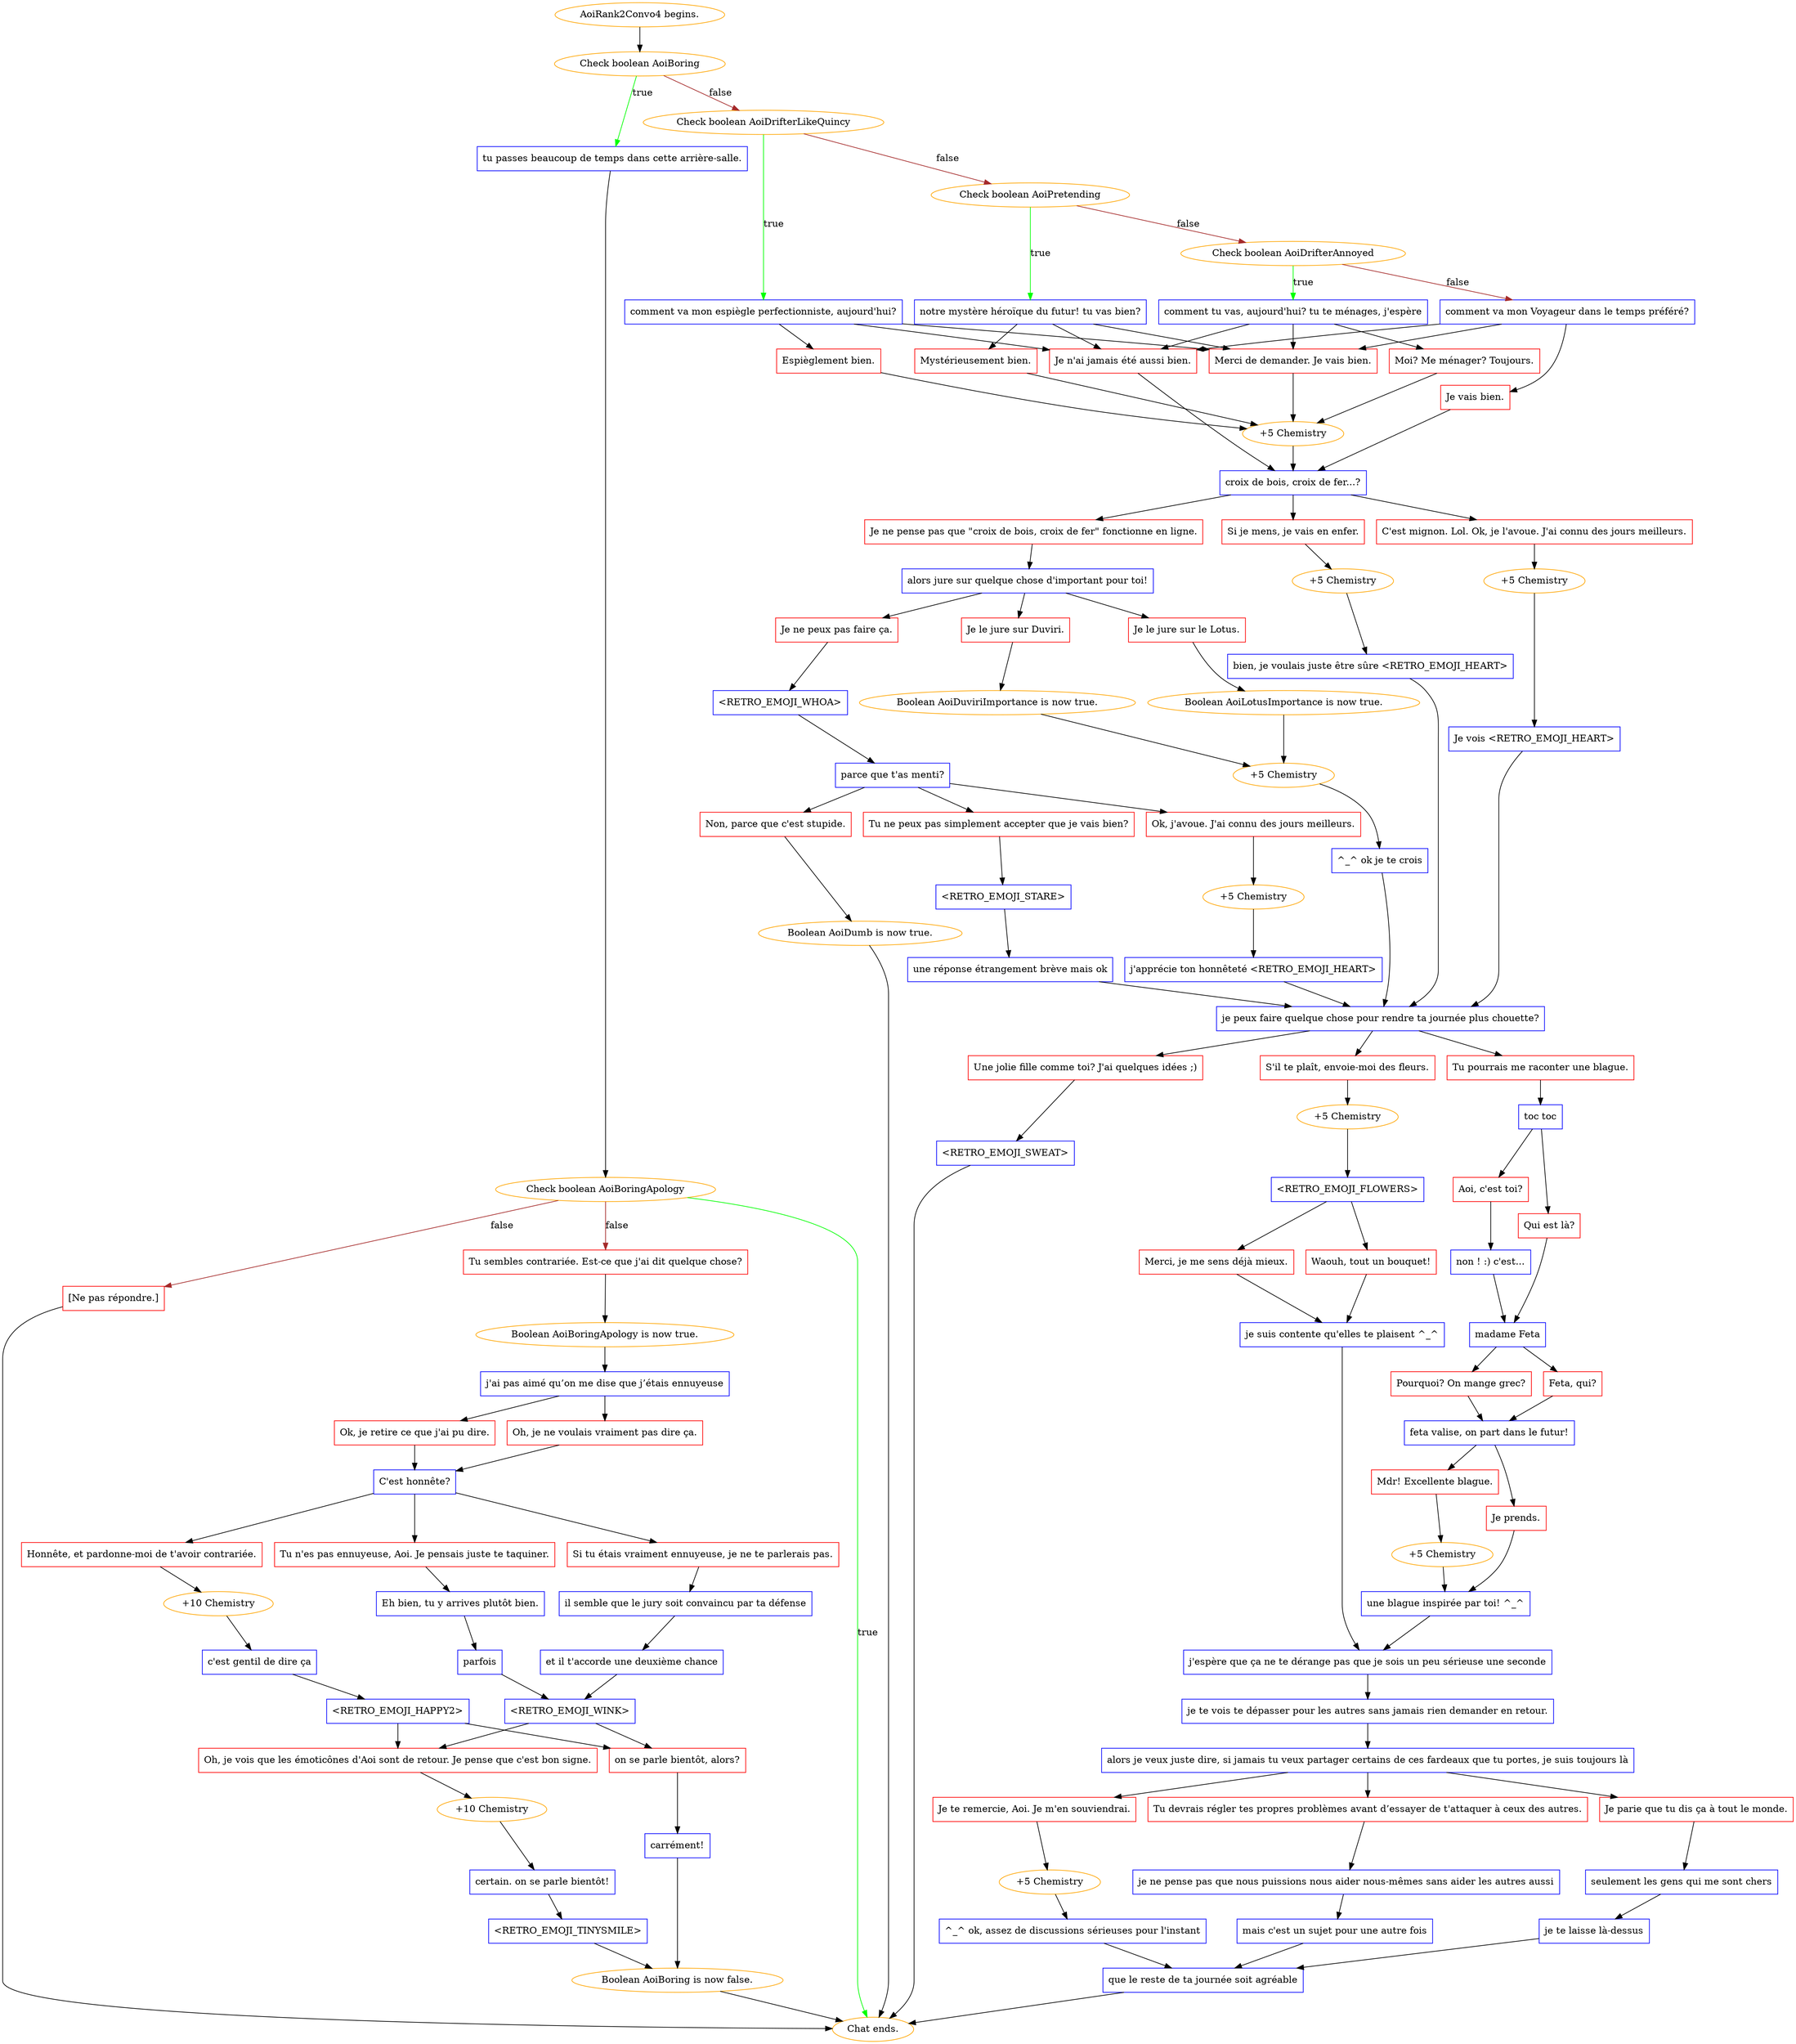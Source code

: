 digraph {
	"AoiRank2Convo4 begins." [color=orange];
		"AoiRank2Convo4 begins." -> j2444192993;
	j2444192993 [label="Check boolean AoiBoring",color=orange];
		j2444192993 -> j681573289 [label=true,color=green];
		j2444192993 -> j748990130 [label=false,color=brown];
	j681573289 [label="tu passes beaucoup de temps dans cette arrière-salle.",shape=box,color=blue];
		j681573289 -> j2670735249;
	j748990130 [label="Check boolean AoiDrifterLikeQuincy",color=orange];
		j748990130 -> j368512597 [label=true,color=green];
		j748990130 -> j1686413138 [label=false,color=brown];
	j2670735249 [label="Check boolean AoiBoringApology",color=orange];
		j2670735249 -> "Chat ends." [label=true,color=green];
		j2670735249 -> j1998914123 [label=false,color=brown];
		j2670735249 -> j94287996 [label=false,color=brown];
	j368512597 [label="comment va mon espiègle perfectionniste, aujourd'hui?",shape=box,color=blue];
		j368512597 -> j1210689132;
		j368512597 -> j271519251;
		j368512597 -> j3929107462;
	j1686413138 [label="Check boolean AoiPretending",color=orange];
		j1686413138 -> j3896551540 [label=true,color=green];
		j1686413138 -> j2989236235 [label=false,color=brown];
	"Chat ends." [color=orange];
	j1998914123 [label="Tu sembles contrariée. Est-ce que j'ai dit quelque chose?",shape=box,color=red];
		j1998914123 -> j3733936603;
	j94287996 [label="[Ne pas répondre.]",shape=box,color=red];
		j94287996 -> "Chat ends.";
	j1210689132 [label="Espièglement bien.",shape=box,color=red];
		j1210689132 -> j1900758129;
	j271519251 [label="Merci de demander. Je vais bien.",shape=box,color=red];
		j271519251 -> j1900758129;
	j3929107462 [label="Je n'ai jamais été aussi bien.",shape=box,color=red];
		j3929107462 -> j3746542518;
	j3896551540 [label="notre mystère héroïque du futur! tu vas bien?",shape=box,color=blue];
		j3896551540 -> j1026452140;
		j3896551540 -> j271519251;
		j3896551540 -> j3929107462;
	j2989236235 [label="Check boolean AoiDrifterAnnoyed",color=orange];
		j2989236235 -> j3674144504 [label=true,color=green];
		j2989236235 -> j1132559038 [label=false,color=brown];
	j3733936603 [label="Boolean AoiBoringApology is now true.",color=orange];
		j3733936603 -> j3662930106;
	j1900758129 [label="+5 Chemistry",color=orange];
		j1900758129 -> j3746542518;
	j3746542518 [label="croix de bois, croix de fer...?",shape=box,color=blue];
		j3746542518 -> j4137315895;
		j3746542518 -> j803202362;
		j3746542518 -> j3968626284;
	j1026452140 [label="Mystérieusement bien.",shape=box,color=red];
		j1026452140 -> j1900758129;
	j3674144504 [label="comment tu vas, aujourd'hui? tu te ménages, j'espère",shape=box,color=blue];
		j3674144504 -> j524031029;
		j3674144504 -> j271519251;
		j3674144504 -> j3929107462;
	j1132559038 [label="comment va mon Voyageur dans le temps préféré?",shape=box,color=blue];
		j1132559038 -> j856001524;
		j1132559038 -> j271519251;
		j1132559038 -> j3929107462;
	j3662930106 [label="j'ai pas aimé qu’on me dise que j’étais ennuyeuse",shape=box,color=blue];
		j3662930106 -> j1363758286;
		j3662930106 -> j335245491;
	j4137315895 [label="Si je mens, je vais en enfer.",shape=box,color=red];
		j4137315895 -> j1228003504;
	j803202362 [label="C'est mignon. Lol. Ok, je l'avoue. J'ai connu des jours meilleurs.",shape=box,color=red];
		j803202362 -> j2674891704;
	j3968626284 [label="Je ne pense pas que \"croix de bois, croix de fer\" fonctionne en ligne.",shape=box,color=red];
		j3968626284 -> j758409590;
	j524031029 [label="Moi? Me ménager? Toujours.",shape=box,color=red];
		j524031029 -> j1900758129;
	j856001524 [label="Je vais bien.",shape=box,color=red];
		j856001524 -> j3746542518;
	j1363758286 [label="Oh, je ne voulais vraiment pas dire ça.",shape=box,color=red];
		j1363758286 -> j3213329274;
	j335245491 [label="Ok, je retire ce que j'ai pu dire.",shape=box,color=red];
		j335245491 -> j3213329274;
	j1228003504 [label="+5 Chemistry",color=orange];
		j1228003504 -> j2709440502;
	j2674891704 [label="+5 Chemistry",color=orange];
		j2674891704 -> j2300398102;
	j758409590 [label="alors jure sur quelque chose d'important pour toi!",shape=box,color=blue];
		j758409590 -> j1524719296;
		j758409590 -> j794267084;
		j758409590 -> j321543520;
	j3213329274 [label="C'est honnête?",shape=box,color=blue];
		j3213329274 -> j648884069;
		j3213329274 -> j139522590;
		j3213329274 -> j605286829;
	j2709440502 [label="bien, je voulais juste être sûre <RETRO_EMOJI_HEART>",shape=box,color=blue];
		j2709440502 -> j3040105057;
	j2300398102 [label="Je vois <RETRO_EMOJI_HEART>",shape=box,color=blue];
		j2300398102 -> j3040105057;
	j1524719296 [label="Je ne peux pas faire ça.",shape=box,color=red];
		j1524719296 -> j1335161628;
	j794267084 [label="Je le jure sur le Lotus.",shape=box,color=red];
		j794267084 -> j912699017;
	j321543520 [label="Je le jure sur Duviri.",shape=box,color=red];
		j321543520 -> j3063136167;
	j648884069 [label="Honnête, et pardonne-moi de t'avoir contrariée.",shape=box,color=red];
		j648884069 -> j4177128335;
	j139522590 [label="Tu n'es pas ennuyeuse, Aoi. Je pensais juste te taquiner.",shape=box,color=red];
		j139522590 -> j3607874471;
	j605286829 [label="Si tu étais vraiment ennuyeuse, je ne te parlerais pas.",shape=box,color=red];
		j605286829 -> j280665133;
	j3040105057 [label="je peux faire quelque chose pour rendre ta journée plus chouette?",shape=box,color=blue];
		j3040105057 -> j4029727247;
		j3040105057 -> j2956756133;
		j3040105057 -> j3828852717;
	j1335161628 [label="<RETRO_EMOJI_WHOA>",shape=box,color=blue];
		j1335161628 -> j1813618980;
	j912699017 [label="Boolean AoiLotusImportance is now true.",color=orange];
		j912699017 -> j510166581;
	j3063136167 [label="Boolean AoiDuviriImportance is now true.",color=orange];
		j3063136167 -> j510166581;
	j4177128335 [label="+10 Chemistry",color=orange];
		j4177128335 -> j3034817794;
	j3607874471 [label="Eh bien, tu y arrives plutôt bien.",shape=box,color=blue];
		j3607874471 -> j758242065;
	j280665133 [label="il semble que le jury soit convaincu par ta défense",shape=box,color=blue];
		j280665133 -> j869186916;
	j4029727247 [label="Tu pourrais me raconter une blague.",shape=box,color=red];
		j4029727247 -> j2522359844;
	j2956756133 [label="S'il te plaît, envoie-moi des fleurs.",shape=box,color=red];
		j2956756133 -> j2743671589;
	j3828852717 [label="Une jolie fille comme toi? J'ai quelques idées ;)",shape=box,color=red];
		j3828852717 -> j168179579;
	j1813618980 [label="parce que t'as menti?",shape=box,color=blue];
		j1813618980 -> j1555579588;
		j1813618980 -> j2428313299;
		j1813618980 -> j3894095936;
	j510166581 [label="+5 Chemistry",color=orange];
		j510166581 -> j3701940834;
	j3034817794 [label="c'est gentil de dire ça",shape=box,color=blue];
		j3034817794 -> j2227012435;
	j758242065 [label="parfois",shape=box,color=blue];
		j758242065 -> j1256333655;
	j869186916 [label="et il t'accorde une deuxième chance",shape=box,color=blue];
		j869186916 -> j1256333655;
	j2522359844 [label="toc toc",shape=box,color=blue];
		j2522359844 -> j1123374284;
		j2522359844 -> j3681029929;
	j2743671589 [label="+5 Chemistry",color=orange];
		j2743671589 -> j1731080430;
	j168179579 [label="<RETRO_EMOJI_SWEAT>",shape=box,color=blue];
		j168179579 -> "Chat ends.";
	j1555579588 [label="Ok, j'avoue. J'ai connu des jours meilleurs.",shape=box,color=red];
		j1555579588 -> j1831100242;
	j2428313299 [label="Non, parce que c'est stupide.",shape=box,color=red];
		j2428313299 -> j4113623176;
	j3894095936 [label="Tu ne peux pas simplement accepter que je vais bien?",shape=box,color=red];
		j3894095936 -> j338310406;
	j3701940834 [label="^_^ ok je te crois",shape=box,color=blue];
		j3701940834 -> j3040105057;
	j2227012435 [label="<RETRO_EMOJI_HAPPY2>",shape=box,color=blue];
		j2227012435 -> j997027048;
		j2227012435 -> j3654960807;
	j1256333655 [label="<RETRO_EMOJI_WINK>",shape=box,color=blue];
		j1256333655 -> j997027048;
		j1256333655 -> j3654960807;
	j1123374284 [label="Qui est là?",shape=box,color=red];
		j1123374284 -> j993054673;
	j3681029929 [label="Aoi, c'est toi?",shape=box,color=red];
		j3681029929 -> j1011106442;
	j1731080430 [label="<RETRO_EMOJI_FLOWERS>",shape=box,color=blue];
		j1731080430 -> j2377519533;
		j1731080430 -> j2728015918;
	j1831100242 [label="+5 Chemistry",color=orange];
		j1831100242 -> j3888221234;
	j4113623176 [label="Boolean AoiDumb is now true.",color=orange];
		j4113623176 -> "Chat ends.";
	j338310406 [label="<RETRO_EMOJI_STARE>",shape=box,color=blue];
		j338310406 -> j4214066917;
	j997027048 [label="on se parle bientôt, alors?",shape=box,color=red];
		j997027048 -> j2479899725;
	j3654960807 [label="Oh, je vois que les émoticônes d'Aoi sont de retour. Je pense que c'est bon signe.",shape=box,color=red];
		j3654960807 -> j4280077638;
	j993054673 [label="madame Feta",shape=box,color=blue];
		j993054673 -> j2830330886;
		j993054673 -> j4116214295;
	j1011106442 [label="non ! :) c'est...",shape=box,color=blue];
		j1011106442 -> j993054673;
	j2377519533 [label="Merci, je me sens déjà mieux.",shape=box,color=red];
		j2377519533 -> j3785327326;
	j2728015918 [label="Waouh, tout un bouquet!",shape=box,color=red];
		j2728015918 -> j3785327326;
	j3888221234 [label="j'apprécie ton honnêteté <RETRO_EMOJI_HEART>",shape=box,color=blue];
		j3888221234 -> j3040105057;
	j4214066917 [label="une réponse étrangement brève mais ok",shape=box,color=blue];
		j4214066917 -> j3040105057;
	j2479899725 [label="carrément!",shape=box,color=blue];
		j2479899725 -> j1984221796;
	j4280077638 [label="+10 Chemistry",color=orange];
		j4280077638 -> j330769956;
	j2830330886 [label="Feta, qui?",shape=box,color=red];
		j2830330886 -> j788260014;
	j4116214295 [label="Pourquoi? On mange grec?",shape=box,color=red];
		j4116214295 -> j788260014;
	j3785327326 [label="je suis contente qu'elles te plaisent ^_^",shape=box,color=blue];
		j3785327326 -> j2631657629;
	j1984221796 [label="Boolean AoiBoring is now false.",color=orange];
		j1984221796 -> "Chat ends.";
	j330769956 [label="certain. on se parle bientôt!",shape=box,color=blue];
		j330769956 -> j3248434141;
	j788260014 [label="feta valise, on part dans le futur!",shape=box,color=blue];
		j788260014 -> j3491586693;
		j788260014 -> j1121825847;
	j2631657629 [label="j'espère que ça ne te dérange pas que je sois un peu sérieuse une seconde",shape=box,color=blue];
		j2631657629 -> j3278625927;
	j3248434141 [label="<RETRO_EMOJI_TINYSMILE>",shape=box,color=blue];
		j3248434141 -> j1984221796;
	j3491586693 [label="Mdr! Excellente blague.",shape=box,color=red];
		j3491586693 -> j1887913718;
	j1121825847 [label="Je prends.",shape=box,color=red];
		j1121825847 -> j1560997434;
	j3278625927 [label="je te vois te dépasser pour les autres sans jamais rien demander en retour.",shape=box,color=blue];
		j3278625927 -> j3637471689;
	j1887913718 [label="+5 Chemistry",color=orange];
		j1887913718 -> j1560997434;
	j1560997434 [label="une blague inspirée par toi! ^_^",shape=box,color=blue];
		j1560997434 -> j2631657629;
	j3637471689 [label="alors je veux juste dire, si jamais tu veux partager certains de ces fardeaux que tu portes, je suis toujours là",shape=box,color=blue];
		j3637471689 -> j3062540006;
		j3637471689 -> j3787969484;
		j3637471689 -> j4141535153;
	j3062540006 [label="Je te remercie, Aoi. Je m'en souviendrai.",shape=box,color=red];
		j3062540006 -> j1501900488;
	j3787969484 [label="Tu devrais régler tes propres problèmes avant d’essayer de t'attaquer à ceux des autres.",shape=box,color=red];
		j3787969484 -> j811743085;
	j4141535153 [label="Je parie que tu dis ça à tout le monde.",shape=box,color=red];
		j4141535153 -> j1334730299;
	j1501900488 [label="+5 Chemistry",color=orange];
		j1501900488 -> j3338046660;
	j811743085 [label="je ne pense pas que nous puissions nous aider nous-mêmes sans aider les autres aussi",shape=box,color=blue];
		j811743085 -> j117189635;
	j1334730299 [label="seulement les gens qui me sont chers",shape=box,color=blue];
		j1334730299 -> j236176634;
	j3338046660 [label="^_^ ok, assez de discussions sérieuses pour l'instant",shape=box,color=blue];
		j3338046660 -> j814828059;
	j117189635 [label="mais c'est un sujet pour une autre fois",shape=box,color=blue];
		j117189635 -> j814828059;
	j236176634 [label="je te laisse là-dessus",shape=box,color=blue];
		j236176634 -> j814828059;
	j814828059 [label="que le reste de ta journée soit agréable",shape=box,color=blue];
		j814828059 -> "Chat ends.";
}